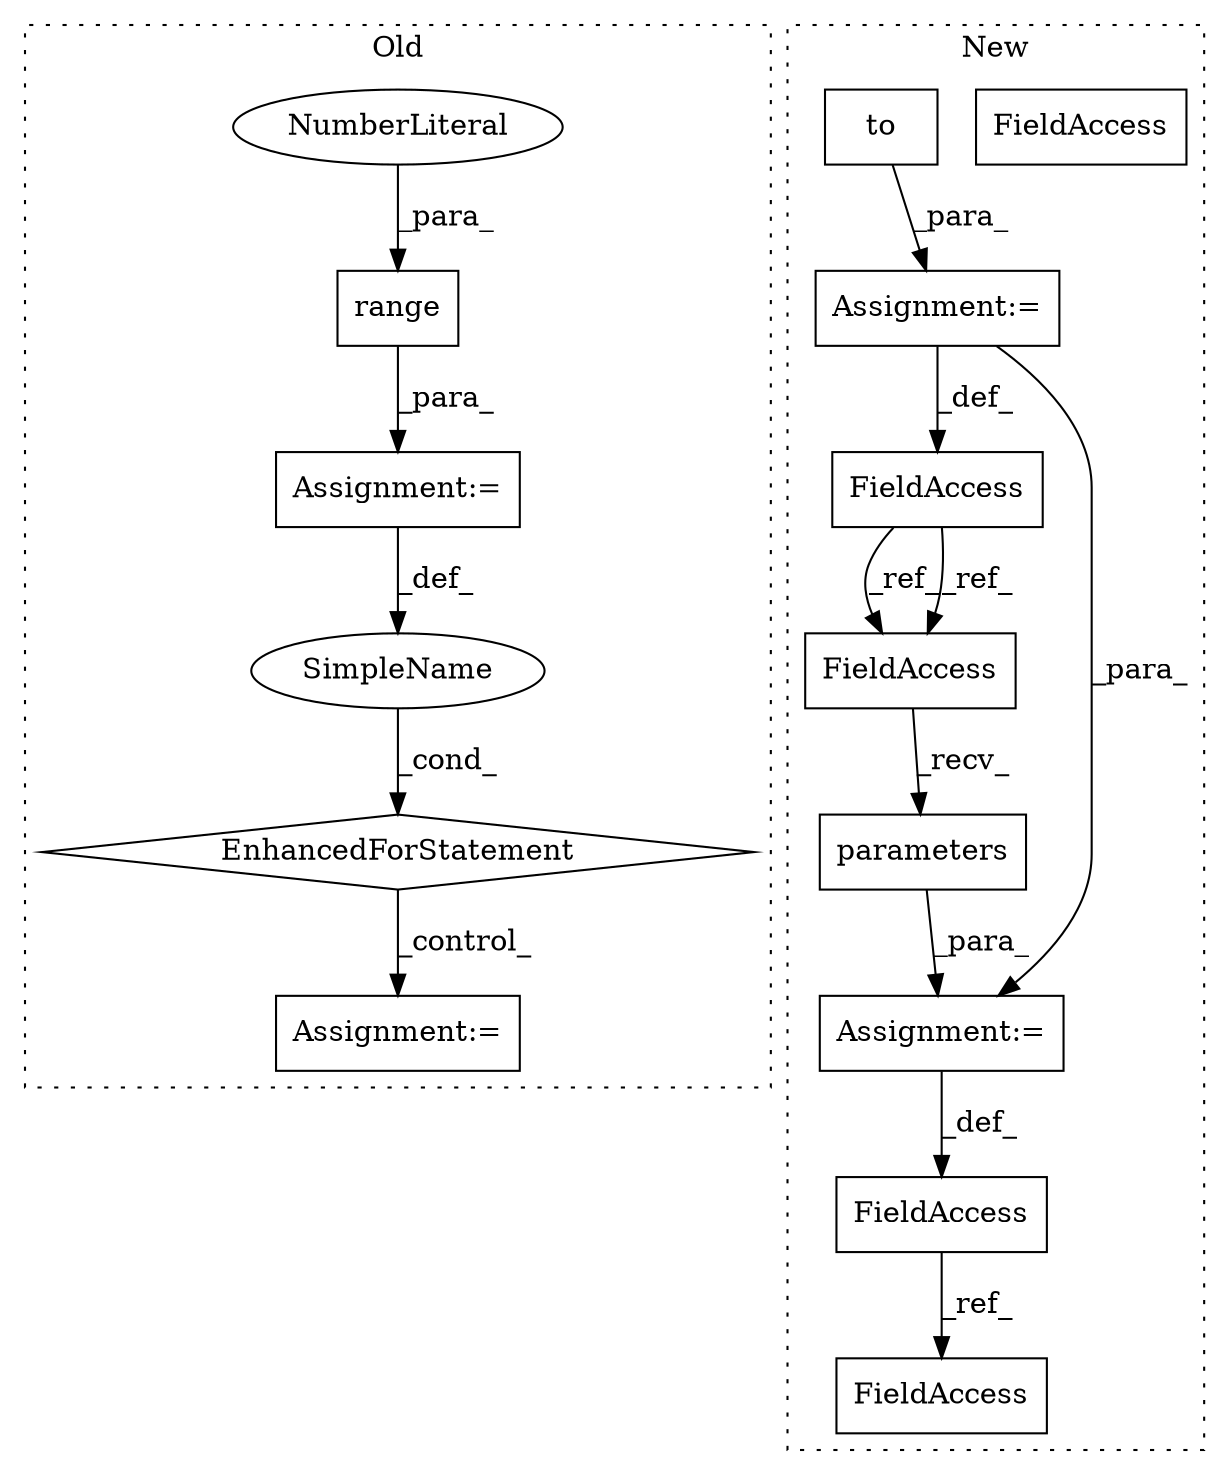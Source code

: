 digraph G {
subgraph cluster0 {
1 [label="range" a="32" s="5308,5326" l="6,1" shape="box"];
3 [label="NumberLiteral" a="34" s="5314" l="1" shape="ellipse"];
4 [label="Assignment:=" a="7" s="5442" l="1" shape="box"];
5 [label="Assignment:=" a="7" s="5239,5327" l="57,2" shape="box"];
6 [label="EnhancedForStatement" a="70" s="5239,5327" l="57,2" shape="diamond"];
7 [label="SimpleName" a="42" s="5300" l="5" shape="ellipse"];
label = "Old";
style="dotted";
}
subgraph cluster1 {
2 [label="parameters" a="32" s="4387" l="12" shape="box"];
8 [label="FieldAccess" a="22" s="4164" l="5" shape="box"];
9 [label="FieldAccess" a="22" s="4374" l="5" shape="box"];
10 [label="FieldAccess" a="22" s="4237" l="9" shape="box"];
11 [label="Assignment:=" a="7" s="4246" l="1" shape="box"];
12 [label="Assignment:=" a="7" s="4169" l="1" shape="box"];
13 [label="FieldAccess" a="22" s="4539" l="9" shape="box"];
14 [label="to" a="32" s="4219,4228" l="3,1" shape="box"];
15 [label="FieldAccess" a="22" s="4374" l="5" shape="box"];
label = "New";
style="dotted";
}
1 -> 5 [label="_para_"];
2 -> 11 [label="_para_"];
3 -> 1 [label="_para_"];
5 -> 7 [label="_def_"];
6 -> 4 [label="_control_"];
7 -> 6 [label="_cond_"];
8 -> 15 [label="_ref_"];
8 -> 15 [label="_ref_"];
10 -> 13 [label="_ref_"];
11 -> 10 [label="_def_"];
12 -> 11 [label="_para_"];
12 -> 8 [label="_def_"];
14 -> 12 [label="_para_"];
15 -> 2 [label="_recv_"];
}